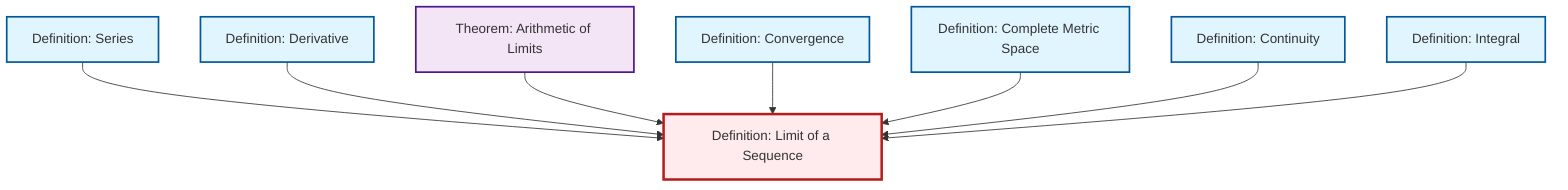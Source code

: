 graph TD
    classDef definition fill:#e1f5fe,stroke:#01579b,stroke-width:2px
    classDef theorem fill:#f3e5f5,stroke:#4a148c,stroke-width:2px
    classDef axiom fill:#fff3e0,stroke:#e65100,stroke-width:2px
    classDef example fill:#e8f5e9,stroke:#1b5e20,stroke-width:2px
    classDef current fill:#ffebee,stroke:#b71c1c,stroke-width:3px
    def-limit["Definition: Limit of a Sequence"]:::definition
    def-complete-metric-space["Definition: Complete Metric Space"]:::definition
    def-continuity["Definition: Continuity"]:::definition
    def-derivative["Definition: Derivative"]:::definition
    thm-limit-arithmetic["Theorem: Arithmetic of Limits"]:::theorem
    def-integral["Definition: Integral"]:::definition
    def-convergence["Definition: Convergence"]:::definition
    def-series["Definition: Series"]:::definition
    def-series --> def-limit
    def-derivative --> def-limit
    thm-limit-arithmetic --> def-limit
    def-convergence --> def-limit
    def-complete-metric-space --> def-limit
    def-continuity --> def-limit
    def-integral --> def-limit
    class def-limit current